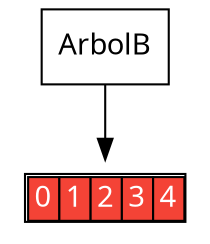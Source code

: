 digraph arbol{
ArbolB [shape=record, fontname="Raleway", label=ArbolB]1403807322 [shape=none, fontname="Raleway",label=<<TABLE CELLSPACING="0"><TR><TD BGCOLOR ="#f44336"><FONT COLOR="white">0</FONT></TD><TD BGCOLOR ="#f44336"><FONT COLOR="white">1</FONT></TD><TD BGCOLOR ="#f44336"><FONT COLOR="white">2</FONT></TD><TD BGCOLOR ="#f44336"><FONT COLOR="white">3</FONT></TD><TD BGCOLOR ="#f44336"><FONT COLOR="white">4</FONT></TD></TR></TABLE>>];
ArbolB -> 1403807322;
}